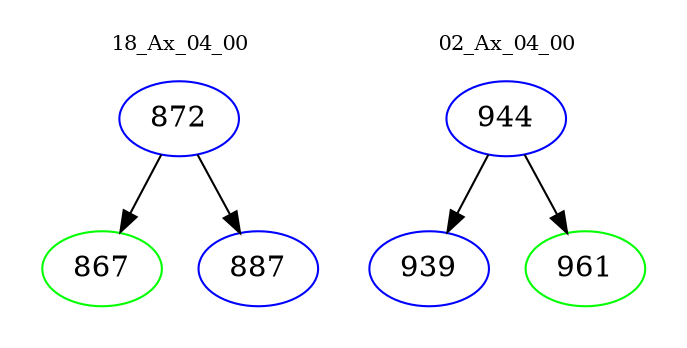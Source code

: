 digraph{
subgraph cluster_0 {
color = white
label = "18_Ax_04_00";
fontsize=10;
T0_872 [label="872", color="blue"]
T0_872 -> T0_867 [color="black"]
T0_867 [label="867", color="green"]
T0_872 -> T0_887 [color="black"]
T0_887 [label="887", color="blue"]
}
subgraph cluster_1 {
color = white
label = "02_Ax_04_00";
fontsize=10;
T1_944 [label="944", color="blue"]
T1_944 -> T1_939 [color="black"]
T1_939 [label="939", color="blue"]
T1_944 -> T1_961 [color="black"]
T1_961 [label="961", color="green"]
}
}
